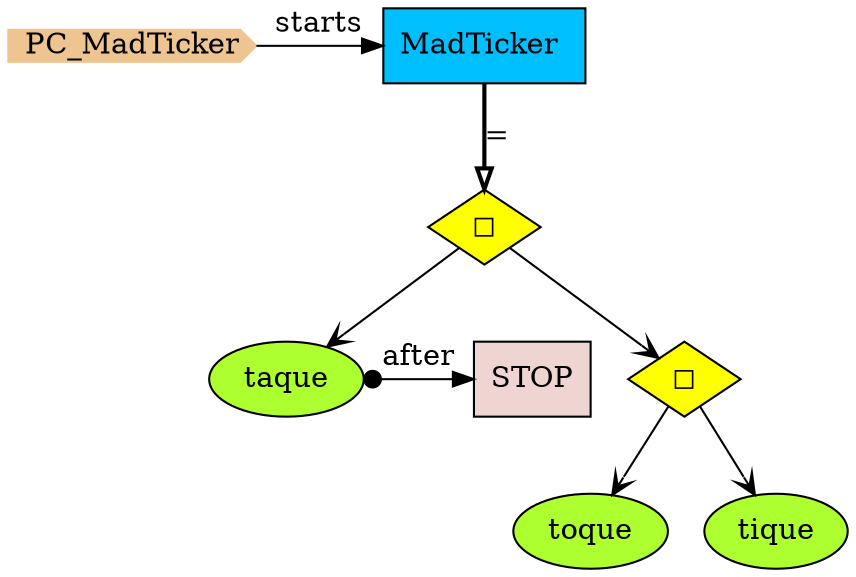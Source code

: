 digraph {
StartN_ [shape = cds,color=burlywood2,style=filled,height=.2,width=.2, label =PC_MadTicker];
MadTicker [shape=box,fillcolor=deepskyblue,style = filled,label="MadTicker "];
taque [shape=ellipse,fillcolor=greenyellow,style = filled,label="taque"];
toque [shape=ellipse,fillcolor=greenyellow,style = filled,label="toque"];
OpCT2 [shape=diamond,fillcolor=yellow,style = filled,label="◻︎"];
STOP [shape=box,fillcolor=mistyrose2,style = filled,label="STOP"];
tique [shape=ellipse,fillcolor=greenyellow,style = filled,label="tique"];
OpCT [shape=diamond,fillcolor=yellow,style = filled,label="◻︎"];

{rank=same;STOP,taque}
{rank=same;MadTicker,StartN_}

OpCT2->tique[arrowhead="open"];
OpCT->taque[arrowhead="open"];
StartN_->MadTicker[label="starts"];
MadTicker->OpCT[arrowhead="onormal",penwidth=2,label="="];
OpCT->OpCT2[arrowhead="open"];
taque->STOP[arrowtail=dot,dir=both,label="after"];
OpCT2->toque[arrowhead="open"];
}